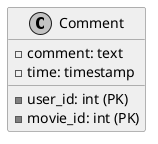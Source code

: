 @startuml
' 设置皮肤参数
skinparam monochrome true
skinparam class {
    BackgroundColor #EEEEFF
    BorderColor #6666AA
    ArrowColor #6666AA
}

class Comment {
    -user_id: int (PK)
    -movie_id: int (PK)
    -comment: text
    -time: timestamp
}
@enduml